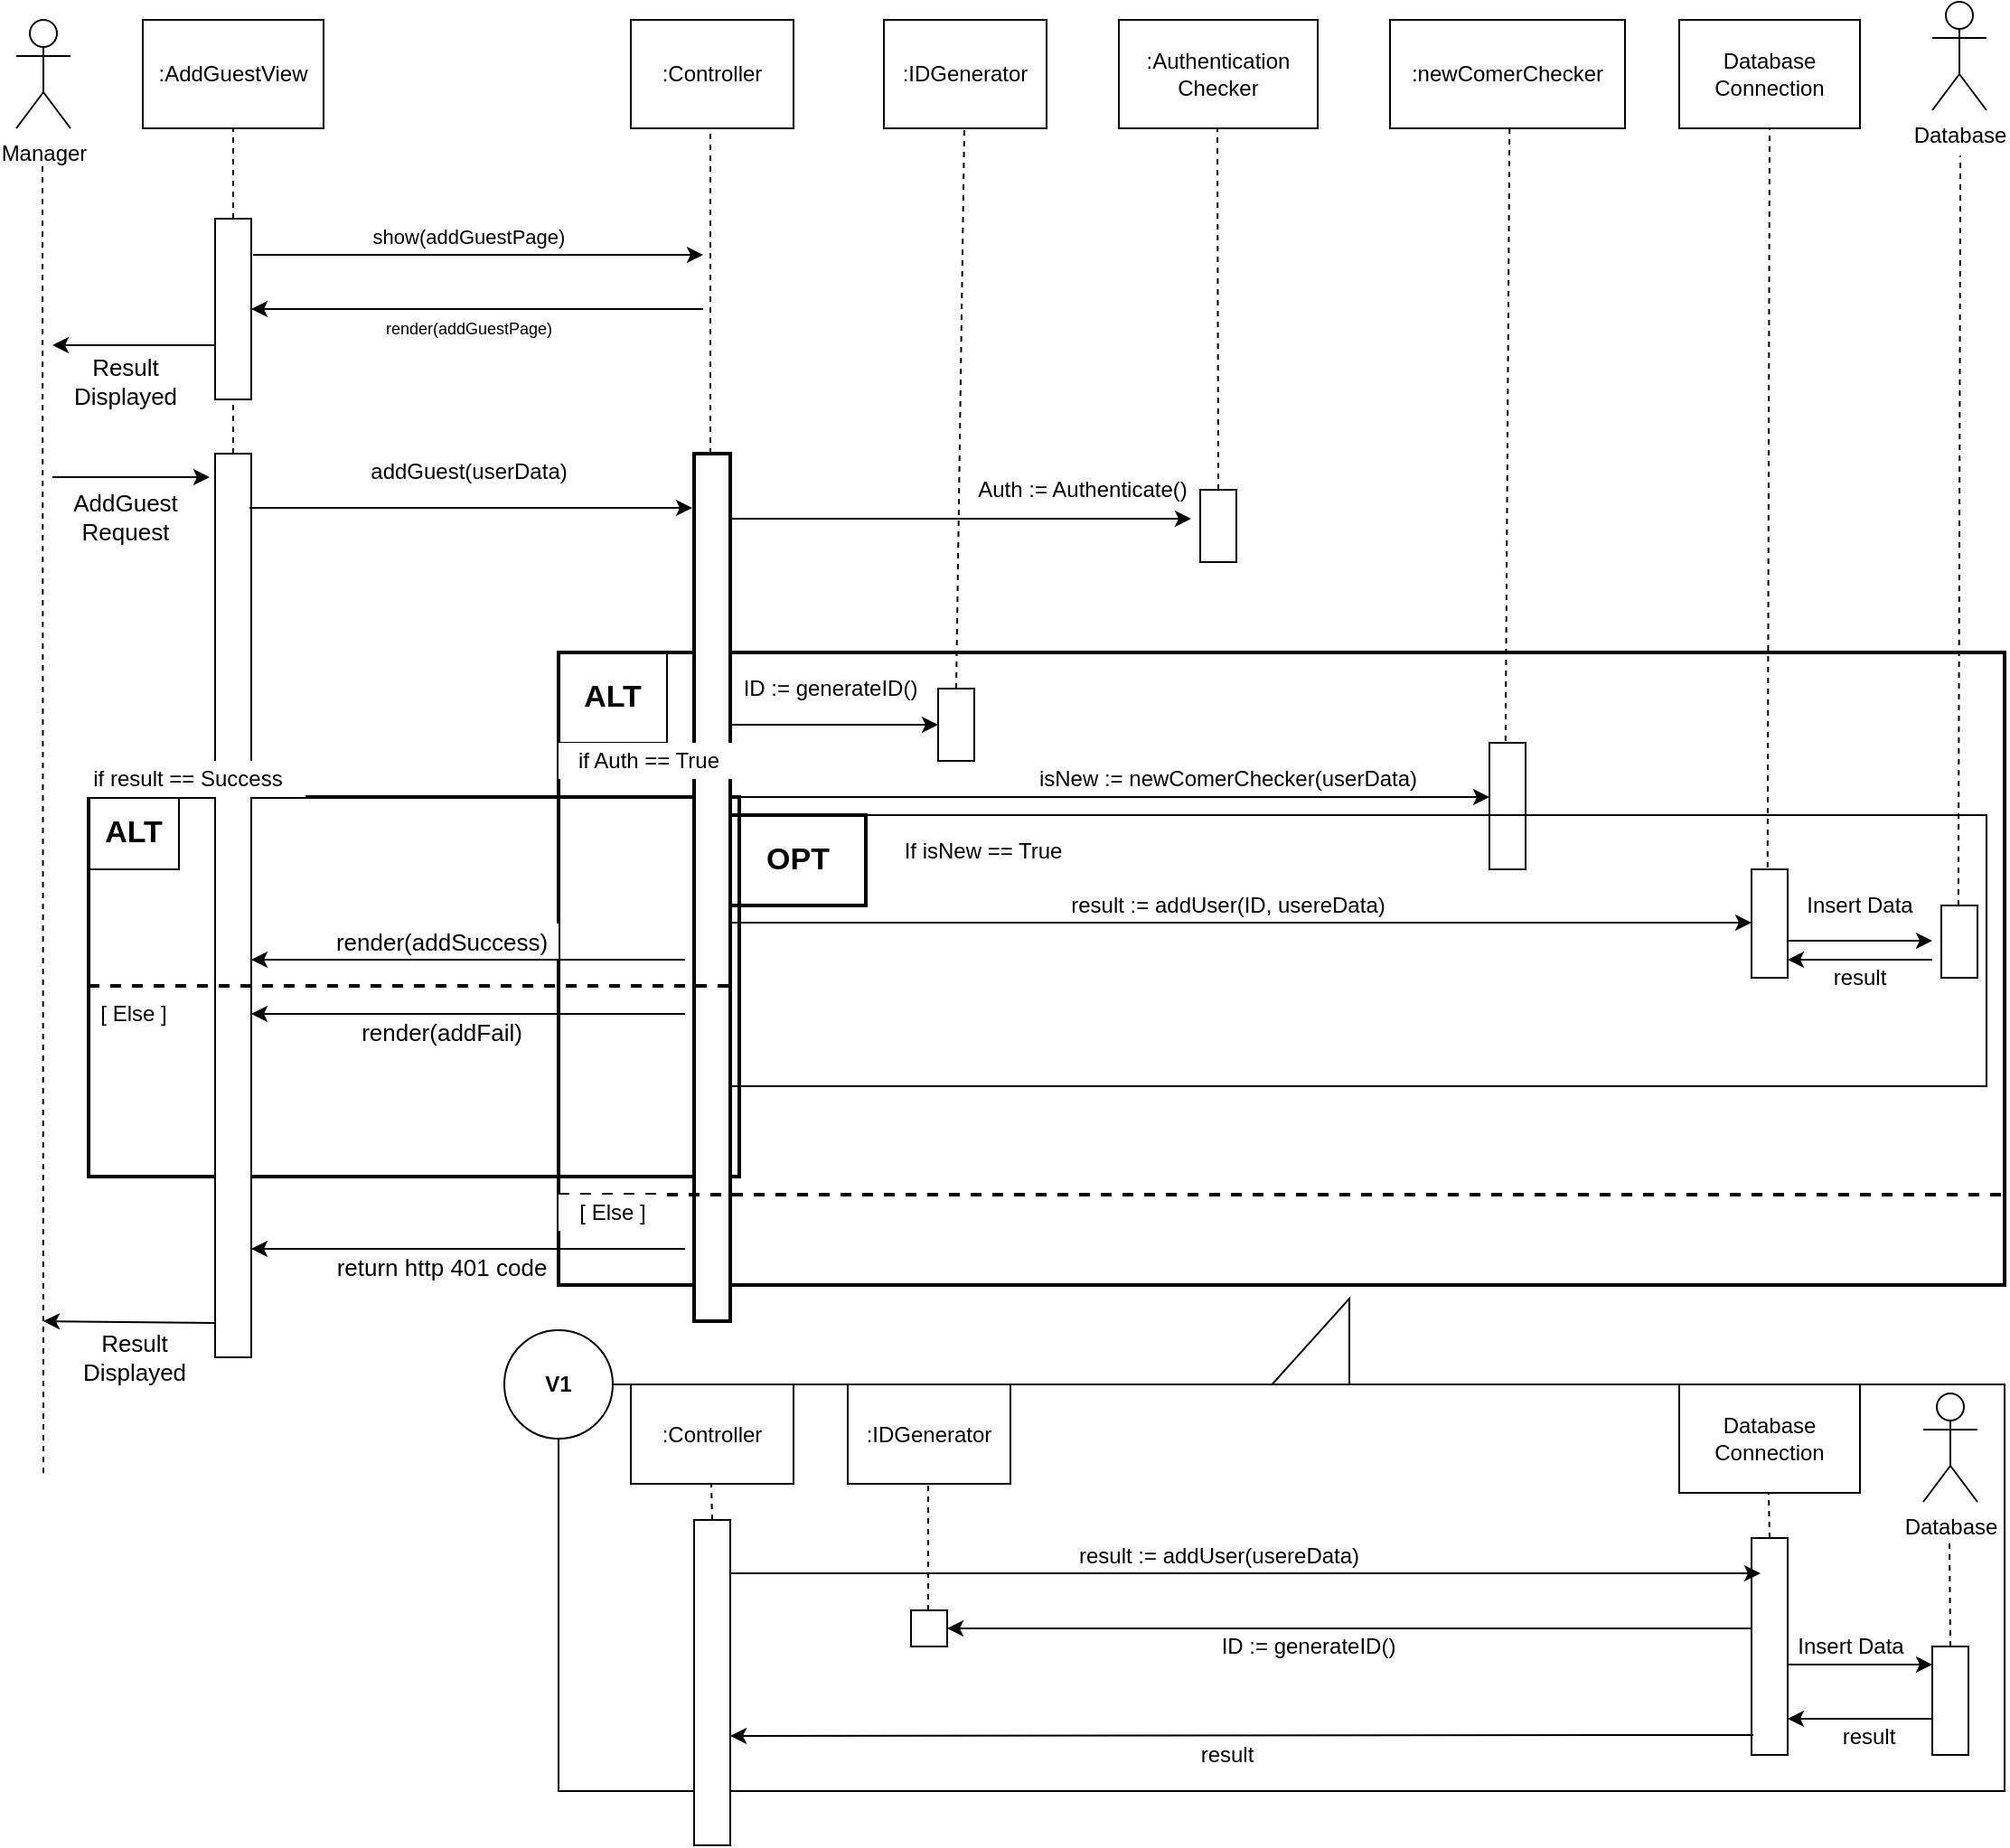 <mxfile version="14.6.13" type="device"><diagram id="C5RBs43oDa-KdzZeNtuy" name="Page-1"><mxGraphModel dx="946" dy="535" grid="1" gridSize="10" guides="1" tooltips="1" connect="1" arrows="1" fold="1" page="1" pageScale="1" pageWidth="1169" pageHeight="1654" math="0" shadow="0"><root><mxCell id="WIyWlLk6GJQsqaUBKTNV-0"/><mxCell id="WIyWlLk6GJQsqaUBKTNV-1" parent="WIyWlLk6GJQsqaUBKTNV-0"/><mxCell id="UaTx17qZcEC1FwEEvyqs-53" value="" style="rounded=0;whiteSpace=wrap;html=1;strokeWidth=2;gradientColor=none;fillColor=none;" vertex="1" parent="WIyWlLk6GJQsqaUBKTNV-1"><mxGeometry x="80" y="570" width="360" height="210" as="geometry"/></mxCell><mxCell id="UaTx17qZcEC1FwEEvyqs-54" value="" style="rounded=0;whiteSpace=wrap;html=1;fillColor=none;strokeWidth=2;" vertex="1" parent="WIyWlLk6GJQsqaUBKTNV-1"><mxGeometry x="340" y="490" width="800" height="350" as="geometry"/></mxCell><mxCell id="UaTx17qZcEC1FwEEvyqs-55" value="Manager" style="shape=umlActor;verticalLabelPosition=bottom;verticalAlign=top;html=1;outlineConnect=0;" vertex="1" parent="WIyWlLk6GJQsqaUBKTNV-1"><mxGeometry x="40" y="140" width="30" height="60" as="geometry"/></mxCell><mxCell id="UaTx17qZcEC1FwEEvyqs-56" value="Database" style="shape=umlActor;verticalLabelPosition=bottom;verticalAlign=top;html=1;outlineConnect=0;" vertex="1" parent="WIyWlLk6GJQsqaUBKTNV-1"><mxGeometry x="1100" y="130" width="30" height="60" as="geometry"/></mxCell><mxCell id="UaTx17qZcEC1FwEEvyqs-57" value="Database&lt;br&gt;Connection" style="rounded=0;whiteSpace=wrap;html=1;" vertex="1" parent="WIyWlLk6GJQsqaUBKTNV-1"><mxGeometry x="960" y="140" width="100" height="60" as="geometry"/></mxCell><mxCell id="UaTx17qZcEC1FwEEvyqs-58" value=":AddGuestView" style="rounded=0;whiteSpace=wrap;html=1;" vertex="1" parent="WIyWlLk6GJQsqaUBKTNV-1"><mxGeometry x="110" y="140" width="100" height="60" as="geometry"/></mxCell><mxCell id="UaTx17qZcEC1FwEEvyqs-59" value=":Controller" style="rounded=0;whiteSpace=wrap;html=1;" vertex="1" parent="WIyWlLk6GJQsqaUBKTNV-1"><mxGeometry x="380" y="140" width="90" height="60" as="geometry"/></mxCell><mxCell id="UaTx17qZcEC1FwEEvyqs-60" value=":Authentication&lt;br&gt;Checker" style="rounded=0;whiteSpace=wrap;html=1;" vertex="1" parent="WIyWlLk6GJQsqaUBKTNV-1"><mxGeometry x="650" y="140" width="110" height="60" as="geometry"/></mxCell><mxCell id="UaTx17qZcEC1FwEEvyqs-61" value="" style="rounded=0;whiteSpace=wrap;html=1;" vertex="1" parent="WIyWlLk6GJQsqaUBKTNV-1"><mxGeometry x="150" y="250" width="20" height="100" as="geometry"/></mxCell><mxCell id="UaTx17qZcEC1FwEEvyqs-62" value="" style="endArrow=classic;html=1;" edge="1" parent="WIyWlLk6GJQsqaUBKTNV-1"><mxGeometry width="50" height="50" relative="1" as="geometry"><mxPoint x="171" y="270" as="sourcePoint"/><mxPoint x="420" y="270" as="targetPoint"/></mxGeometry></mxCell><mxCell id="UaTx17qZcEC1FwEEvyqs-63" value="&lt;font style=&quot;font-size: 11px&quot;&gt;show(addGuestPage)&lt;/font&gt;" style="text;html=1;align=center;verticalAlign=middle;resizable=0;points=[];autosize=1;strokeColor=none;" vertex="1" parent="WIyWlLk6GJQsqaUBKTNV-1"><mxGeometry x="230" y="250" width="120" height="20" as="geometry"/></mxCell><mxCell id="UaTx17qZcEC1FwEEvyqs-64" value="" style="endArrow=classic;html=1;" edge="1" parent="WIyWlLk6GJQsqaUBKTNV-1"><mxGeometry width="50" height="50" relative="1" as="geometry"><mxPoint x="420" y="300" as="sourcePoint"/><mxPoint x="170" y="300" as="targetPoint"/></mxGeometry></mxCell><mxCell id="UaTx17qZcEC1FwEEvyqs-65" value="&lt;font style=&quot;font-size: 9px&quot;&gt;render(addGuestPage)&lt;/font&gt;" style="text;html=1;align=center;verticalAlign=middle;resizable=0;points=[];autosize=1;strokeColor=none;" vertex="1" parent="WIyWlLk6GJQsqaUBKTNV-1"><mxGeometry x="230" y="300" width="120" height="20" as="geometry"/></mxCell><mxCell id="UaTx17qZcEC1FwEEvyqs-66" value="" style="endArrow=none;dashed=1;html=1;" edge="1" parent="WIyWlLk6GJQsqaUBKTNV-1"><mxGeometry width="50" height="50" relative="1" as="geometry"><mxPoint x="55" y="944" as="sourcePoint"/><mxPoint x="54.5" y="220" as="targetPoint"/></mxGeometry></mxCell><mxCell id="UaTx17qZcEC1FwEEvyqs-67" value="" style="endArrow=none;dashed=1;html=1;exitX=0.5;exitY=0;exitDx=0;exitDy=0;" edge="1" parent="WIyWlLk6GJQsqaUBKTNV-1" source="UaTx17qZcEC1FwEEvyqs-61"><mxGeometry width="50" height="50" relative="1" as="geometry"><mxPoint x="110" y="250" as="sourcePoint"/><mxPoint x="160" y="200" as="targetPoint"/></mxGeometry></mxCell><mxCell id="UaTx17qZcEC1FwEEvyqs-68" value="" style="endArrow=classic;html=1;" edge="1" parent="WIyWlLk6GJQsqaUBKTNV-1"><mxGeometry width="50" height="50" relative="1" as="geometry"><mxPoint x="150" y="320" as="sourcePoint"/><mxPoint x="60" y="320" as="targetPoint"/></mxGeometry></mxCell><mxCell id="UaTx17qZcEC1FwEEvyqs-69" value="&lt;font style=&quot;font-size: 13px;&quot;&gt;Result&lt;br style=&quot;font-size: 13px;&quot;&gt;Displayed&lt;br style=&quot;font-size: 13px;&quot;&gt;&lt;/font&gt;" style="text;html=1;align=center;verticalAlign=middle;resizable=0;points=[];autosize=1;strokeColor=none;fontSize=13;" vertex="1" parent="WIyWlLk6GJQsqaUBKTNV-1"><mxGeometry x="65" y="320" width="70" height="40" as="geometry"/></mxCell><mxCell id="UaTx17qZcEC1FwEEvyqs-70" value="" style="rounded=0;whiteSpace=wrap;html=1;" vertex="1" parent="WIyWlLk6GJQsqaUBKTNV-1"><mxGeometry x="150" y="380" width="20" height="500" as="geometry"/></mxCell><mxCell id="UaTx17qZcEC1FwEEvyqs-71" value="" style="endArrow=none;dashed=1;html=1;exitX=0.5;exitY=0;exitDx=0;exitDy=0;" edge="1" parent="WIyWlLk6GJQsqaUBKTNV-1" source="UaTx17qZcEC1FwEEvyqs-70"><mxGeometry width="50" height="50" relative="1" as="geometry"><mxPoint x="110" y="400" as="sourcePoint"/><mxPoint x="160" y="350" as="targetPoint"/></mxGeometry></mxCell><mxCell id="UaTx17qZcEC1FwEEvyqs-72" value="" style="endArrow=classic;html=1;" edge="1" parent="WIyWlLk6GJQsqaUBKTNV-1"><mxGeometry width="50" height="50" relative="1" as="geometry"><mxPoint x="60" y="393" as="sourcePoint"/><mxPoint x="147" y="393" as="targetPoint"/></mxGeometry></mxCell><mxCell id="UaTx17qZcEC1FwEEvyqs-73" value="&lt;font style=&quot;font-size: 13px;&quot;&gt;AddGuest&lt;br style=&quot;font-size: 13px;&quot;&gt;Request&lt;br style=&quot;font-size: 13px;&quot;&gt;&lt;/font&gt;" style="text;html=1;align=center;verticalAlign=middle;resizable=0;points=[];autosize=1;strokeColor=none;fontSize=13;" vertex="1" parent="WIyWlLk6GJQsqaUBKTNV-1"><mxGeometry x="65" y="395" width="70" height="40" as="geometry"/></mxCell><mxCell id="UaTx17qZcEC1FwEEvyqs-74" value="" style="endArrow=none;dashed=1;html=1;" edge="1" parent="WIyWlLk6GJQsqaUBKTNV-1"><mxGeometry width="50" height="50" relative="1" as="geometry"><mxPoint x="424" y="380" as="sourcePoint"/><mxPoint x="424" y="200" as="targetPoint"/></mxGeometry></mxCell><mxCell id="UaTx17qZcEC1FwEEvyqs-75" value="" style="endArrow=classic;html=1;" edge="1" parent="WIyWlLk6GJQsqaUBKTNV-1"><mxGeometry width="50" height="50" relative="1" as="geometry"><mxPoint x="169" y="410" as="sourcePoint"/><mxPoint x="414" y="410" as="targetPoint"/></mxGeometry></mxCell><mxCell id="UaTx17qZcEC1FwEEvyqs-76" value=":IDGenerator" style="rounded=0;whiteSpace=wrap;html=1;" vertex="1" parent="WIyWlLk6GJQsqaUBKTNV-1"><mxGeometry x="520" y="140" width="90" height="60" as="geometry"/></mxCell><mxCell id="UaTx17qZcEC1FwEEvyqs-77" value=":newComerChecker" style="rounded=0;whiteSpace=wrap;html=1;" vertex="1" parent="WIyWlLk6GJQsqaUBKTNV-1"><mxGeometry x="800" y="140" width="130" height="60" as="geometry"/></mxCell><mxCell id="UaTx17qZcEC1FwEEvyqs-78" value="" style="endArrow=none;dashed=1;html=1;exitX=0.5;exitY=0;exitDx=0;exitDy=0;" edge="1" parent="WIyWlLk6GJQsqaUBKTNV-1" source="UaTx17qZcEC1FwEEvyqs-79"><mxGeometry width="50" height="50" relative="1" as="geometry"><mxPoint x="564.5" y="380" as="sourcePoint"/><mxPoint x="564.5" y="200" as="targetPoint"/></mxGeometry></mxCell><mxCell id="UaTx17qZcEC1FwEEvyqs-79" value="" style="rounded=0;whiteSpace=wrap;html=1;" vertex="1" parent="WIyWlLk6GJQsqaUBKTNV-1"><mxGeometry x="550" y="510" width="20" height="40" as="geometry"/></mxCell><mxCell id="UaTx17qZcEC1FwEEvyqs-80" value="" style="endArrow=classic;html=1;" edge="1" parent="WIyWlLk6GJQsqaUBKTNV-1"><mxGeometry width="50" height="50" relative="1" as="geometry"><mxPoint x="435" y="530" as="sourcePoint"/><mxPoint x="550" y="530" as="targetPoint"/></mxGeometry></mxCell><mxCell id="UaTx17qZcEC1FwEEvyqs-81" value="ID := generateID()" style="text;html=1;align=center;verticalAlign=middle;resizable=0;points=[];autosize=1;strokeColor=none;" vertex="1" parent="WIyWlLk6GJQsqaUBKTNV-1"><mxGeometry x="435" y="500" width="110" height="20" as="geometry"/></mxCell><mxCell id="UaTx17qZcEC1FwEEvyqs-82" value="" style="endArrow=none;dashed=1;html=1;" edge="1" parent="WIyWlLk6GJQsqaUBKTNV-1"><mxGeometry width="50" height="50" relative="1" as="geometry"><mxPoint x="705" y="400" as="sourcePoint"/><mxPoint x="704.5" y="200" as="targetPoint"/></mxGeometry></mxCell><mxCell id="UaTx17qZcEC1FwEEvyqs-83" value="" style="rounded=0;whiteSpace=wrap;html=1;" vertex="1" parent="WIyWlLk6GJQsqaUBKTNV-1"><mxGeometry x="695" y="400" width="20" height="40" as="geometry"/></mxCell><mxCell id="UaTx17qZcEC1FwEEvyqs-84" value="" style="endArrow=classic;html=1;" edge="1" parent="WIyWlLk6GJQsqaUBKTNV-1"><mxGeometry width="50" height="50" relative="1" as="geometry"><mxPoint x="435" y="416" as="sourcePoint"/><mxPoint x="690" y="416" as="targetPoint"/></mxGeometry></mxCell><mxCell id="UaTx17qZcEC1FwEEvyqs-85" value="Auth := Authenticate()" style="text;html=1;strokeColor=none;fillColor=none;align=center;verticalAlign=middle;whiteSpace=wrap;rounded=0;" vertex="1" parent="WIyWlLk6GJQsqaUBKTNV-1"><mxGeometry x="550" y="390" width="160" height="20" as="geometry"/></mxCell><mxCell id="UaTx17qZcEC1FwEEvyqs-86" value="&lt;b&gt;&lt;font style=&quot;font-size: 17px&quot;&gt;ALT&lt;/font&gt;&lt;/b&gt;" style="rounded=0;whiteSpace=wrap;html=1;fillColor=none;" vertex="1" parent="WIyWlLk6GJQsqaUBKTNV-1"><mxGeometry x="340" y="490" width="60" height="50" as="geometry"/></mxCell><mxCell id="UaTx17qZcEC1FwEEvyqs-87" value="" style="endArrow=none;dashed=1;html=1;exitX=0.5;exitY=0;exitDx=0;exitDy=0;" edge="1" parent="WIyWlLk6GJQsqaUBKTNV-1"><mxGeometry width="50" height="50" relative="1" as="geometry"><mxPoint x="863.88" y="545" as="sourcePoint"/><mxPoint x="866.13" y="200" as="targetPoint"/></mxGeometry></mxCell><mxCell id="UaTx17qZcEC1FwEEvyqs-88" value="" style="rounded=0;whiteSpace=wrap;html=1;" vertex="1" parent="WIyWlLk6GJQsqaUBKTNV-1"><mxGeometry x="855" y="540" width="20" height="70" as="geometry"/></mxCell><mxCell id="UaTx17qZcEC1FwEEvyqs-89" value="" style="endArrow=classic;html=1;" edge="1" parent="WIyWlLk6GJQsqaUBKTNV-1"><mxGeometry width="50" height="50" relative="1" as="geometry"><mxPoint x="435" y="570" as="sourcePoint"/><mxPoint x="855" y="570" as="targetPoint"/></mxGeometry></mxCell><mxCell id="UaTx17qZcEC1FwEEvyqs-90" value="isNew := newComerChecker(userData)" style="text;html=1;align=center;verticalAlign=middle;resizable=0;points=[];autosize=1;strokeColor=none;" vertex="1" parent="WIyWlLk6GJQsqaUBKTNV-1"><mxGeometry x="600" y="550" width="220" height="20" as="geometry"/></mxCell><mxCell id="UaTx17qZcEC1FwEEvyqs-91" value="" style="rounded=0;whiteSpace=wrap;html=1;fillColor=none;" vertex="1" parent="WIyWlLk6GJQsqaUBKTNV-1"><mxGeometry x="435" y="580" width="695" height="150" as="geometry"/></mxCell><mxCell id="UaTx17qZcEC1FwEEvyqs-92" value="If isNew == True" style="text;html=1;strokeColor=none;align=center;verticalAlign=middle;whiteSpace=wrap;rounded=0;" vertex="1" parent="WIyWlLk6GJQsqaUBKTNV-1"><mxGeometry x="510" y="590" width="130" height="20" as="geometry"/></mxCell><mxCell id="UaTx17qZcEC1FwEEvyqs-93" value="" style="endArrow=none;dashed=1;html=1;exitX=0.5;exitY=0;exitDx=0;exitDy=0;entryX=0.5;entryY=1;entryDx=0;entryDy=0;" edge="1" parent="WIyWlLk6GJQsqaUBKTNV-1" target="UaTx17qZcEC1FwEEvyqs-57"><mxGeometry width="50" height="50" relative="1" as="geometry"><mxPoint x="1008.87" y="615" as="sourcePoint"/><mxPoint x="1011.12" y="270" as="targetPoint"/></mxGeometry></mxCell><mxCell id="UaTx17qZcEC1FwEEvyqs-94" value="" style="rounded=0;whiteSpace=wrap;html=1;" vertex="1" parent="WIyWlLk6GJQsqaUBKTNV-1"><mxGeometry x="1000" y="610" width="20" height="60" as="geometry"/></mxCell><mxCell id="UaTx17qZcEC1FwEEvyqs-95" value="" style="endArrow=classic;html=1;strokeWidth=1;" edge="1" parent="WIyWlLk6GJQsqaUBKTNV-1"><mxGeometry width="50" height="50" relative="1" as="geometry"><mxPoint x="435" y="639.5" as="sourcePoint"/><mxPoint x="1000" y="639.5" as="targetPoint"/></mxGeometry></mxCell><mxCell id="UaTx17qZcEC1FwEEvyqs-96" value="" style="endArrow=none;dashed=1;html=1;exitX=0.5;exitY=0;exitDx=0;exitDy=0;entryX=0.5;entryY=1;entryDx=0;entryDy=0;" edge="1" parent="WIyWlLk6GJQsqaUBKTNV-1"><mxGeometry width="50" height="50" relative="1" as="geometry"><mxPoint x="1114.44" y="630" as="sourcePoint"/><mxPoint x="1115.57" y="215" as="targetPoint"/></mxGeometry></mxCell><mxCell id="UaTx17qZcEC1FwEEvyqs-97" value="" style="rounded=0;whiteSpace=wrap;html=1;" vertex="1" parent="WIyWlLk6GJQsqaUBKTNV-1"><mxGeometry x="1105" y="630" width="20" height="40" as="geometry"/></mxCell><mxCell id="UaTx17qZcEC1FwEEvyqs-98" value="" style="endArrow=classic;html=1;strokeWidth=1;" edge="1" parent="WIyWlLk6GJQsqaUBKTNV-1"><mxGeometry width="50" height="50" relative="1" as="geometry"><mxPoint x="1020" y="649.5" as="sourcePoint"/><mxPoint x="1100" y="649.5" as="targetPoint"/></mxGeometry></mxCell><mxCell id="UaTx17qZcEC1FwEEvyqs-99" value="Insert Data" style="text;html=1;strokeColor=none;fillColor=none;align=center;verticalAlign=middle;whiteSpace=wrap;rounded=0;" vertex="1" parent="WIyWlLk6GJQsqaUBKTNV-1"><mxGeometry x="1020" y="620" width="80" height="20" as="geometry"/></mxCell><mxCell id="UaTx17qZcEC1FwEEvyqs-100" value="result := addUser(ID, usereData)" style="text;html=1;align=center;verticalAlign=middle;resizable=0;points=[];autosize=1;strokeColor=none;" vertex="1" parent="WIyWlLk6GJQsqaUBKTNV-1"><mxGeometry x="615" y="620" width="190" height="20" as="geometry"/></mxCell><mxCell id="UaTx17qZcEC1FwEEvyqs-101" style="edgeStyle=orthogonalEdgeStyle;rounded=0;orthogonalLoop=1;jettySize=auto;html=1;exitX=0.5;exitY=1;exitDx=0;exitDy=0;strokeWidth=1;" edge="1" parent="WIyWlLk6GJQsqaUBKTNV-1" source="UaTx17qZcEC1FwEEvyqs-54" target="UaTx17qZcEC1FwEEvyqs-54"><mxGeometry relative="1" as="geometry"/></mxCell><mxCell id="UaTx17qZcEC1FwEEvyqs-102" value="" style="endArrow=classic;html=1;strokeWidth=1;" edge="1" parent="WIyWlLk6GJQsqaUBKTNV-1"><mxGeometry width="50" height="50" relative="1" as="geometry"><mxPoint x="1100" y="660" as="sourcePoint"/><mxPoint x="1020" y="660" as="targetPoint"/></mxGeometry></mxCell><mxCell id="UaTx17qZcEC1FwEEvyqs-103" value="result" style="text;html=1;strokeColor=none;fillColor=none;align=center;verticalAlign=middle;whiteSpace=wrap;rounded=0;" vertex="1" parent="WIyWlLk6GJQsqaUBKTNV-1"><mxGeometry x="1020" y="660" width="80" height="20" as="geometry"/></mxCell><mxCell id="UaTx17qZcEC1FwEEvyqs-104" value="addGuest(userData)" style="text;html=1;align=center;verticalAlign=middle;resizable=0;points=[];autosize=1;strokeColor=none;fillColor=#FFFFFF;" vertex="1" parent="WIyWlLk6GJQsqaUBKTNV-1"><mxGeometry x="230" y="380" width="120" height="20" as="geometry"/></mxCell><mxCell id="UaTx17qZcEC1FwEEvyqs-105" value="&lt;font style=&quot;font-size: 13px;&quot;&gt;render(addSuccess)&lt;/font&gt;" style="text;html=1;align=center;verticalAlign=middle;resizable=0;points=[];autosize=1;strokeColor=none;fontSize=13;fillColor=#ffffff;" vertex="1" parent="WIyWlLk6GJQsqaUBKTNV-1"><mxGeometry x="210" y="640" width="130" height="20" as="geometry"/></mxCell><mxCell id="UaTx17qZcEC1FwEEvyqs-107" value="" style="endArrow=classic;html=1;" edge="1" parent="WIyWlLk6GJQsqaUBKTNV-1"><mxGeometry width="50" height="50" relative="1" as="geometry"><mxPoint x="410" y="690" as="sourcePoint"/><mxPoint x="170" y="690" as="targetPoint"/></mxGeometry></mxCell><mxCell id="UaTx17qZcEC1FwEEvyqs-108" value="&lt;font style=&quot;font-size: 13px;&quot;&gt;render(addFail)&lt;/font&gt;" style="text;html=1;align=center;verticalAlign=middle;resizable=0;points=[];autosize=1;strokeColor=none;fontSize=13;" vertex="1" parent="WIyWlLk6GJQsqaUBKTNV-1"><mxGeometry x="225" y="690" width="100" height="20" as="geometry"/></mxCell><mxCell id="UaTx17qZcEC1FwEEvyqs-109" value="&lt;span style=&quot;font-size: 17px&quot;&gt;&lt;b&gt;ALT&lt;/b&gt;&lt;/span&gt;" style="rounded=0;whiteSpace=wrap;html=1;fillColor=none;" vertex="1" parent="WIyWlLk6GJQsqaUBKTNV-1"><mxGeometry x="80" y="570" width="50" height="40" as="geometry"/></mxCell><mxCell id="UaTx17qZcEC1FwEEvyqs-110" value="&lt;font style=&quot;font-size: 13px;&quot;&gt;Result&lt;br style=&quot;font-size: 13px;&quot;&gt;Displayed&lt;br style=&quot;font-size: 13px;&quot;&gt;&lt;/font&gt;" style="text;html=1;align=center;verticalAlign=middle;resizable=0;points=[];autosize=1;strokeColor=none;fontSize=13;" vertex="1" parent="WIyWlLk6GJQsqaUBKTNV-1"><mxGeometry x="70" y="860" width="70" height="40" as="geometry"/></mxCell><mxCell id="UaTx17qZcEC1FwEEvyqs-111" value="" style="endArrow=classic;html=1;exitX=0;exitY=0.962;exitDx=0;exitDy=0;exitPerimeter=0;" edge="1" parent="WIyWlLk6GJQsqaUBKTNV-1" source="UaTx17qZcEC1FwEEvyqs-70"><mxGeometry width="50" height="50" relative="1" as="geometry"><mxPoint x="145" y="860" as="sourcePoint"/><mxPoint x="55" y="860" as="targetPoint"/></mxGeometry></mxCell><mxCell id="UaTx17qZcEC1FwEEvyqs-112" value="[ Else ]" style="text;html=1;strokeColor=none;align=center;verticalAlign=middle;whiteSpace=wrap;rounded=0;" vertex="1" parent="WIyWlLk6GJQsqaUBKTNV-1"><mxGeometry x="85" y="680" width="40" height="20" as="geometry"/></mxCell><mxCell id="UaTx17qZcEC1FwEEvyqs-113" value="if result == Success" style="text;html=1;strokeColor=none;align=center;verticalAlign=middle;whiteSpace=wrap;rounded=0;fillColor=#ffffff;" vertex="1" parent="WIyWlLk6GJQsqaUBKTNV-1"><mxGeometry x="70" y="550" width="130" height="20" as="geometry"/></mxCell><mxCell id="UaTx17qZcEC1FwEEvyqs-114" value="" style="rounded=0;whiteSpace=wrap;html=1;strokeWidth=2;" vertex="1" parent="WIyWlLk6GJQsqaUBKTNV-1"><mxGeometry x="415" y="380" width="20" height="480" as="geometry"/></mxCell><mxCell id="UaTx17qZcEC1FwEEvyqs-115" value="if Auth == True" style="text;html=1;strokeColor=none;align=center;verticalAlign=middle;whiteSpace=wrap;rounded=0;fillColor=#ffffff;" vertex="1" parent="WIyWlLk6GJQsqaUBKTNV-1"><mxGeometry x="340" y="540" width="100" height="20" as="geometry"/></mxCell><mxCell id="UaTx17qZcEC1FwEEvyqs-116" value="&lt;span style=&quot;font-size: 17px&quot;&gt;&lt;b&gt;OPT&lt;/b&gt;&lt;/span&gt;" style="rounded=0;whiteSpace=wrap;html=1;fillColor=none;strokeWidth=2;" vertex="1" parent="WIyWlLk6GJQsqaUBKTNV-1"><mxGeometry x="435" y="580" width="75" height="50" as="geometry"/></mxCell><mxCell id="UaTx17qZcEC1FwEEvyqs-117" value="" style="endArrow=none;dashed=1;html=1;strokeWidth=2;" edge="1" parent="WIyWlLk6GJQsqaUBKTNV-1"><mxGeometry width="50" height="50" relative="1" as="geometry"><mxPoint x="80" y="674.5" as="sourcePoint"/><mxPoint x="440" y="674.5" as="targetPoint"/></mxGeometry></mxCell><mxCell id="UaTx17qZcEC1FwEEvyqs-118" value="" style="verticalLabelPosition=bottom;verticalAlign=top;html=1;shape=mxgraph.basic.orthogonal_triangle;strokeWidth=1;rotation=-90;" vertex="1" parent="WIyWlLk6GJQsqaUBKTNV-1"><mxGeometry x="730" y="850" width="50" height="45" as="geometry"/></mxCell><mxCell id="UaTx17qZcEC1FwEEvyqs-119" value="" style="rounded=0;whiteSpace=wrap;html=1;strokeWidth=1;" vertex="1" parent="WIyWlLk6GJQsqaUBKTNV-1"><mxGeometry x="340" y="895" width="800" height="225" as="geometry"/></mxCell><mxCell id="UaTx17qZcEC1FwEEvyqs-120" value="&lt;b&gt;V1&lt;/b&gt;" style="ellipse;whiteSpace=wrap;html=1;strokeWidth=1;" vertex="1" parent="WIyWlLk6GJQsqaUBKTNV-1"><mxGeometry x="310" y="865" width="60" height="60" as="geometry"/></mxCell><mxCell id="UaTx17qZcEC1FwEEvyqs-121" value=":Controller" style="rounded=0;whiteSpace=wrap;html=1;" vertex="1" parent="WIyWlLk6GJQsqaUBKTNV-1"><mxGeometry x="380" y="895" width="90" height="55" as="geometry"/></mxCell><mxCell id="UaTx17qZcEC1FwEEvyqs-122" value="" style="endArrow=none;dashed=1;html=1;" edge="1" parent="WIyWlLk6GJQsqaUBKTNV-1"><mxGeometry width="50" height="50" relative="1" as="geometry"><mxPoint x="425" y="970" as="sourcePoint"/><mxPoint x="424.5" y="950" as="targetPoint"/></mxGeometry></mxCell><mxCell id="UaTx17qZcEC1FwEEvyqs-123" value="" style="rounded=0;whiteSpace=wrap;html=1;strokeWidth=1;" vertex="1" parent="WIyWlLk6GJQsqaUBKTNV-1"><mxGeometry x="415" y="970" width="20" height="180" as="geometry"/></mxCell><mxCell id="UaTx17qZcEC1FwEEvyqs-124" value=":IDGenerator" style="rounded=0;whiteSpace=wrap;html=1;" vertex="1" parent="WIyWlLk6GJQsqaUBKTNV-1"><mxGeometry x="500" y="895" width="90" height="55" as="geometry"/></mxCell><mxCell id="UaTx17qZcEC1FwEEvyqs-125" value="Database" style="shape=umlActor;verticalLabelPosition=bottom;verticalAlign=top;html=1;outlineConnect=0;" vertex="1" parent="WIyWlLk6GJQsqaUBKTNV-1"><mxGeometry x="1095" y="900" width="30" height="60" as="geometry"/></mxCell><mxCell id="UaTx17qZcEC1FwEEvyqs-126" value="Database&lt;br&gt;Connection" style="rounded=0;whiteSpace=wrap;html=1;" vertex="1" parent="WIyWlLk6GJQsqaUBKTNV-1"><mxGeometry x="960" y="895" width="100" height="60" as="geometry"/></mxCell><mxCell id="UaTx17qZcEC1FwEEvyqs-127" value="" style="rounded=0;whiteSpace=wrap;html=1;strokeWidth=1;" vertex="1" parent="WIyWlLk6GJQsqaUBKTNV-1"><mxGeometry x="1000" y="980" width="20" height="120" as="geometry"/></mxCell><mxCell id="UaTx17qZcEC1FwEEvyqs-128" value="" style="endArrow=none;dashed=1;html=1;exitX=0.5;exitY=0;exitDx=0;exitDy=0;" edge="1" parent="WIyWlLk6GJQsqaUBKTNV-1" source="UaTx17qZcEC1FwEEvyqs-127"><mxGeometry width="50" height="50" relative="1" as="geometry"><mxPoint x="1009.5" y="975" as="sourcePoint"/><mxPoint x="1009.5" y="955" as="targetPoint"/></mxGeometry></mxCell><mxCell id="UaTx17qZcEC1FwEEvyqs-129" value="" style="endArrow=classic;html=1;" edge="1" parent="WIyWlLk6GJQsqaUBKTNV-1"><mxGeometry width="50" height="50" relative="1" as="geometry"><mxPoint x="435" y="999.5" as="sourcePoint"/><mxPoint x="1005" y="999.5" as="targetPoint"/></mxGeometry></mxCell><mxCell id="UaTx17qZcEC1FwEEvyqs-130" value="result := addUser(usereData)" style="text;html=1;align=center;verticalAlign=middle;resizable=0;points=[];autosize=1;strokeColor=none;" vertex="1" parent="WIyWlLk6GJQsqaUBKTNV-1"><mxGeometry x="620" y="980" width="170" height="20" as="geometry"/></mxCell><mxCell id="UaTx17qZcEC1FwEEvyqs-131" value="" style="endArrow=none;dashed=1;html=1;" edge="1" parent="WIyWlLk6GJQsqaUBKTNV-1"><mxGeometry width="50" height="50" relative="1" as="geometry"><mxPoint x="544.5" y="1020" as="sourcePoint"/><mxPoint x="544.5" y="950" as="targetPoint"/></mxGeometry></mxCell><mxCell id="UaTx17qZcEC1FwEEvyqs-132" value="" style="rounded=0;whiteSpace=wrap;html=1;strokeWidth=1;" vertex="1" parent="WIyWlLk6GJQsqaUBKTNV-1"><mxGeometry x="535" y="1020" width="20" height="20" as="geometry"/></mxCell><mxCell id="UaTx17qZcEC1FwEEvyqs-133" value="" style="endArrow=classic;html=1;" edge="1" parent="WIyWlLk6GJQsqaUBKTNV-1"><mxGeometry width="50" height="50" relative="1" as="geometry"><mxPoint x="1000" y="1030" as="sourcePoint"/><mxPoint x="555" y="1030" as="targetPoint"/></mxGeometry></mxCell><mxCell id="UaTx17qZcEC1FwEEvyqs-134" value="&lt;span&gt;ID := generateID()&lt;/span&gt;" style="text;html=1;strokeColor=none;fillColor=none;align=center;verticalAlign=middle;whiteSpace=wrap;rounded=0;" vertex="1" parent="WIyWlLk6GJQsqaUBKTNV-1"><mxGeometry x="705" y="1030" width="100" height="20" as="geometry"/></mxCell><mxCell id="UaTx17qZcEC1FwEEvyqs-135" value="" style="endArrow=none;dashed=1;html=1;" edge="1" parent="WIyWlLk6GJQsqaUBKTNV-1"><mxGeometry width="50" height="50" relative="1" as="geometry"><mxPoint x="1110" y="1040" as="sourcePoint"/><mxPoint x="1109.5" y="980" as="targetPoint"/></mxGeometry></mxCell><mxCell id="UaTx17qZcEC1FwEEvyqs-136" value="" style="rounded=0;whiteSpace=wrap;html=1;strokeWidth=1;" vertex="1" parent="WIyWlLk6GJQsqaUBKTNV-1"><mxGeometry x="1100" y="1040" width="20" height="60" as="geometry"/></mxCell><mxCell id="UaTx17qZcEC1FwEEvyqs-137" value="" style="endArrow=classic;html=1;" edge="1" parent="WIyWlLk6GJQsqaUBKTNV-1"><mxGeometry width="50" height="50" relative="1" as="geometry"><mxPoint x="1020" y="1050" as="sourcePoint"/><mxPoint x="1100" y="1050" as="targetPoint"/></mxGeometry></mxCell><mxCell id="UaTx17qZcEC1FwEEvyqs-138" value="Insert Data" style="text;html=1;strokeColor=none;fillColor=none;align=center;verticalAlign=middle;whiteSpace=wrap;rounded=0;" vertex="1" parent="WIyWlLk6GJQsqaUBKTNV-1"><mxGeometry x="1015" y="1030" width="80" height="20" as="geometry"/></mxCell><mxCell id="UaTx17qZcEC1FwEEvyqs-139" value="" style="endArrow=classic;html=1;" edge="1" parent="WIyWlLk6GJQsqaUBKTNV-1"><mxGeometry width="50" height="50" relative="1" as="geometry"><mxPoint x="1100" y="1080" as="sourcePoint"/><mxPoint x="1020" y="1080" as="targetPoint"/></mxGeometry></mxCell><mxCell id="UaTx17qZcEC1FwEEvyqs-140" value="result" style="text;html=1;strokeColor=none;fillColor=none;align=center;verticalAlign=middle;whiteSpace=wrap;rounded=0;" vertex="1" parent="WIyWlLk6GJQsqaUBKTNV-1"><mxGeometry x="1025" y="1080" width="80" height="20" as="geometry"/></mxCell><mxCell id="UaTx17qZcEC1FwEEvyqs-141" value="" style="endArrow=classic;html=1;exitX=0.05;exitY=0.908;exitDx=0;exitDy=0;exitPerimeter=0;" edge="1" parent="WIyWlLk6GJQsqaUBKTNV-1" source="UaTx17qZcEC1FwEEvyqs-127"><mxGeometry width="50" height="50" relative="1" as="geometry"><mxPoint x="995" y="1089.5" as="sourcePoint"/><mxPoint x="435" y="1089.5" as="targetPoint"/></mxGeometry></mxCell><mxCell id="UaTx17qZcEC1FwEEvyqs-142" value="result" style="text;html=1;strokeColor=none;fillColor=none;align=center;verticalAlign=middle;whiteSpace=wrap;rounded=0;" vertex="1" parent="WIyWlLk6GJQsqaUBKTNV-1"><mxGeometry x="670" y="1090" width="80" height="20" as="geometry"/></mxCell><mxCell id="UaTx17qZcEC1FwEEvyqs-143" value="" style="endArrow=classic;html=1;" edge="1" parent="WIyWlLk6GJQsqaUBKTNV-1"><mxGeometry width="50" height="50" relative="1" as="geometry"><mxPoint x="410" y="660" as="sourcePoint"/><mxPoint x="170" y="660" as="targetPoint"/></mxGeometry></mxCell><mxCell id="UaTx17qZcEC1FwEEvyqs-144" value="" style="endArrow=none;dashed=1;html=1;strokeWidth=2;" edge="1" parent="WIyWlLk6GJQsqaUBKTNV-1"><mxGeometry width="50" height="50" relative="1" as="geometry"><mxPoint x="340" y="790" as="sourcePoint"/><mxPoint x="1140" y="790" as="targetPoint"/></mxGeometry></mxCell><mxCell id="UaTx17qZcEC1FwEEvyqs-145" value="[ Else ]" style="text;html=1;strokeColor=none;align=center;verticalAlign=middle;whiteSpace=wrap;rounded=0;fillColor=#ffffff;" vertex="1" parent="WIyWlLk6GJQsqaUBKTNV-1"><mxGeometry x="340" y="790" width="60" height="20" as="geometry"/></mxCell><mxCell id="UaTx17qZcEC1FwEEvyqs-146" value="" style="endArrow=classic;html=1;" edge="1" parent="WIyWlLk6GJQsqaUBKTNV-1"><mxGeometry width="50" height="50" relative="1" as="geometry"><mxPoint x="410" y="820" as="sourcePoint"/><mxPoint x="170" y="820" as="targetPoint"/></mxGeometry></mxCell><mxCell id="UaTx17qZcEC1FwEEvyqs-147" value="&lt;font style=&quot;font-size: 13px&quot;&gt;return http 401 code&lt;/font&gt;" style="text;html=1;align=center;verticalAlign=middle;resizable=0;points=[];autosize=1;strokeColor=none;fontSize=13;" vertex="1" parent="WIyWlLk6GJQsqaUBKTNV-1"><mxGeometry x="210" y="820" width="130" height="20" as="geometry"/></mxCell></root></mxGraphModel></diagram></mxfile>